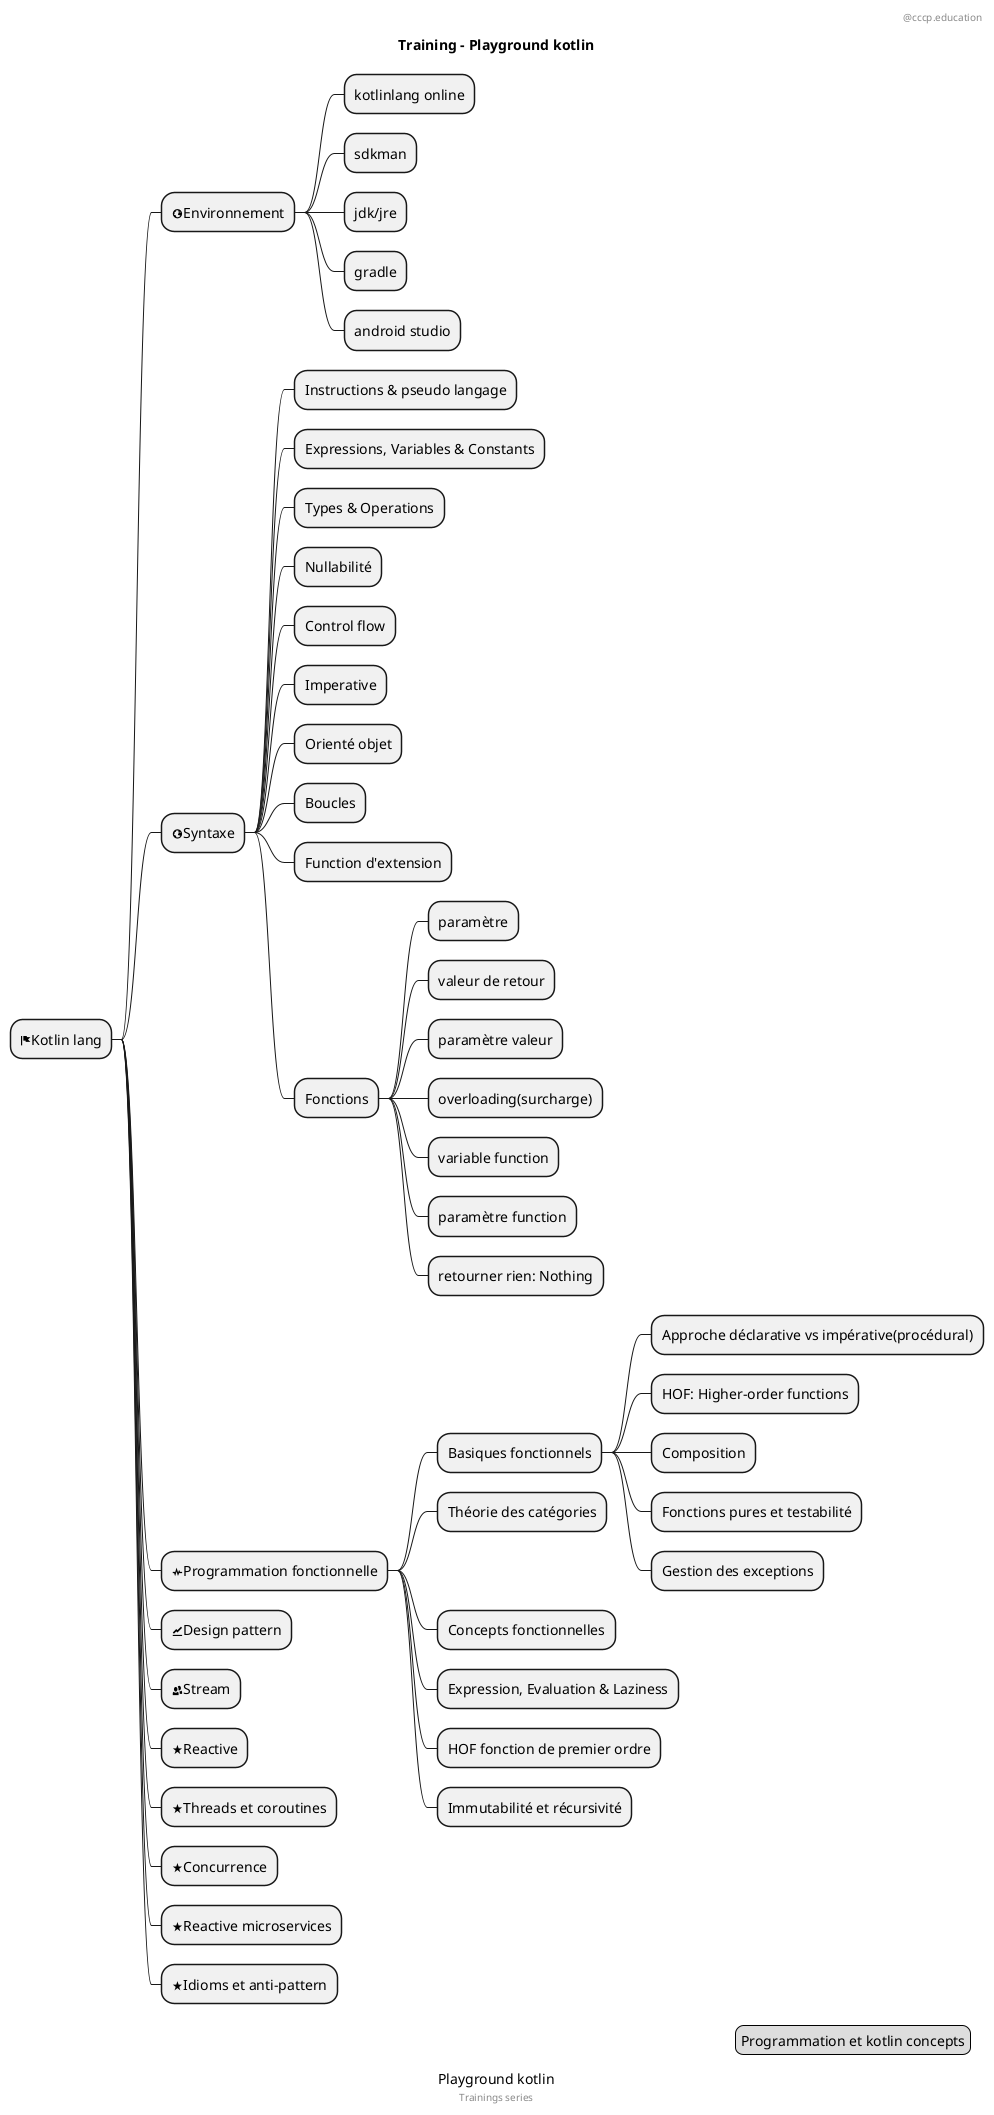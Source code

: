 @startmindmap
'https://plantuml.com/mindmap-diagram

caption Playground kotlin
title Training - Playground kotlin

* <&flag>Kotlin lang

** <&globe>Environnement
*** kotlinlang online
*** sdkman
*** jdk/jre
*** gradle
*** android studio

** <&globe>Syntaxe
*** Instructions & pseudo langage
*** Expressions, Variables & Constants
*** Types & Operations
*** Nullabilité
*** Control flow
*** Imperative
*** Orienté objet
*** Boucles
*** Function d'extension
*** Fonctions
**** paramètre
**** valeur de retour
**** paramètre valeur
**** overloading(surcharge)
**** variable function
**** paramètre function
**** retourner rien: Nothing
** <&pulse>Programmation fonctionnelle
*** Basiques fonctionnels
**** Approche déclarative vs impérative(procédural)
**** HOF: Higher-order functions
**** Composition
**** Fonctions pures et testabilité
**** Gestion des exceptions
*** Théorie des catégories
*** Concepts fonctionnelles
*** Expression, Evaluation & Laziness
*** HOF fonction de premier ordre
*** Immutabilité et récursivité
** <&graph>Design pattern
** <&people>Stream
** <&star>Reactive
** <&star>Threads et coroutines
** <&star>Concurrence
** <&star>Reactive microservices
** <&star>Idioms et anti-pattern


header
    @cccp.education
endheader

center footer Trainings series

legend right
  Programmation et kotlin concepts
endlegend
@endmindmap
